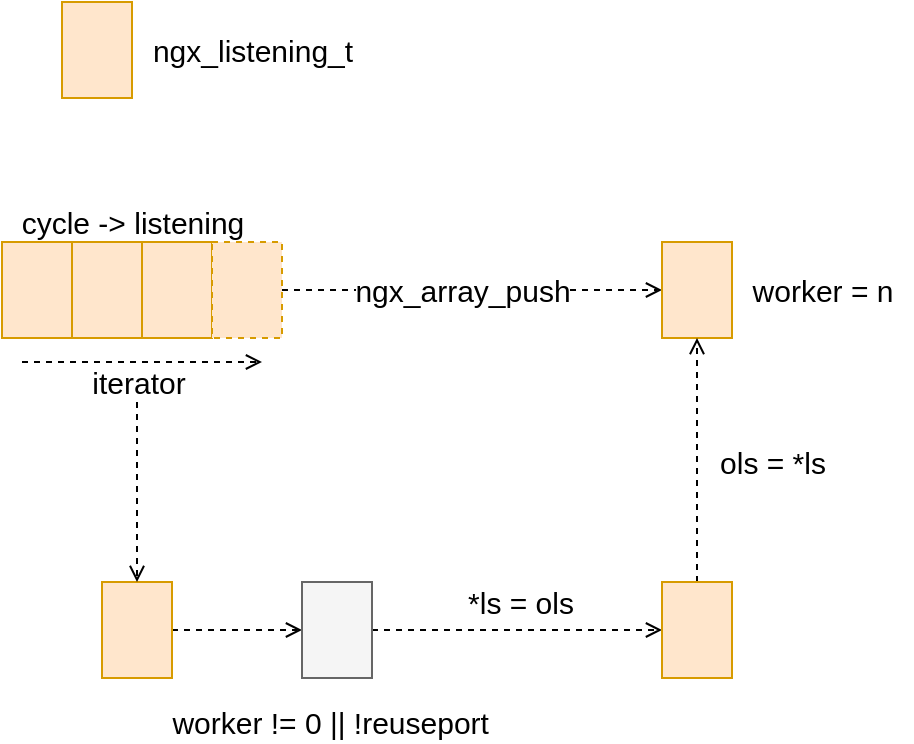 <mxfile version="15.4.0" type="device" pages="5"><diagram id="RP6AXjn5kCFu6r5rNNpu" name="ngx_clone_listening"><mxGraphModel dx="1086" dy="966" grid="1" gridSize="10" guides="1" tooltips="1" connect="1" arrows="1" fold="1" page="1" pageScale="1" pageWidth="827" pageHeight="1169" math="0" shadow="0"><root><mxCell id="0"/><mxCell id="1" parent="0"/><mxCell id="ft3XyC836TqQ1LGCPX-Y-1" value="" style="rounded=0;whiteSpace=wrap;html=1;strokeWidth=1;fontSize=16;fillColor=#ffe6cc;strokeColor=#d79b00;" parent="1" vertex="1"><mxGeometry x="190" y="250" width="35" height="48" as="geometry"/></mxCell><mxCell id="ft3XyC836TqQ1LGCPX-Y-2" value="" style="rounded=0;whiteSpace=wrap;html=1;strokeWidth=1;fontSize=16;fillColor=#ffe6cc;strokeColor=#d79b00;" parent="1" vertex="1"><mxGeometry x="225" y="250" width="35" height="48" as="geometry"/></mxCell><mxCell id="ft3XyC836TqQ1LGCPX-Y-3" value="" style="rounded=0;whiteSpace=wrap;html=1;strokeWidth=1;fontSize=16;fillColor=#ffe6cc;strokeColor=#d79b00;" parent="1" vertex="1"><mxGeometry x="260" y="250" width="35" height="48" as="geometry"/></mxCell><mxCell id="ft3XyC836TqQ1LGCPX-Y-13" value="ngx_array_push" style="edgeStyle=orthogonalEdgeStyle;rounded=0;orthogonalLoop=1;jettySize=auto;html=1;exitX=1;exitY=0.5;exitDx=0;exitDy=0;fontSize=15;endArrow=open;endFill=0;entryX=0;entryY=0.5;entryDx=0;entryDy=0;dashed=1;" parent="1" source="ft3XyC836TqQ1LGCPX-Y-4" target="ft3XyC836TqQ1LGCPX-Y-14" edge="1"><mxGeometry x="-0.053" relative="1" as="geometry"><mxPoint x="313" y="380" as="targetPoint"/><mxPoint as="offset"/></mxGeometry></mxCell><mxCell id="ft3XyC836TqQ1LGCPX-Y-4" value="" style="rounded=0;whiteSpace=wrap;html=1;strokeWidth=1;fontSize=16;fillColor=#ffe6cc;strokeColor=#d79b00;dashed=1;" parent="1" vertex="1"><mxGeometry x="295" y="250" width="35" height="48" as="geometry"/></mxCell><mxCell id="ft3XyC836TqQ1LGCPX-Y-9" value="" style="rounded=0;whiteSpace=wrap;html=1;strokeWidth=1;fontSize=16;fillColor=#ffe6cc;strokeColor=#d79b00;" parent="1" vertex="1"><mxGeometry x="220" y="130" width="35" height="48" as="geometry"/></mxCell><mxCell id="ft3XyC836TqQ1LGCPX-Y-10" value="ngx_listening_t" style="text;html=1;align=center;verticalAlign=middle;resizable=0;points=[];autosize=1;strokeColor=none;fillColor=none;fontSize=15;" parent="1" vertex="1"><mxGeometry x="255" y="144" width="120" height="20" as="geometry"/></mxCell><mxCell id="ft3XyC836TqQ1LGCPX-Y-11" value="cycle -&amp;gt; listening" style="text;html=1;align=center;verticalAlign=middle;resizable=0;points=[];autosize=1;strokeColor=none;fillColor=none;fontSize=15;" parent="1" vertex="1"><mxGeometry x="190" y="230" width="130" height="20" as="geometry"/></mxCell><mxCell id="ft3XyC836TqQ1LGCPX-Y-14" value="" style="rounded=0;whiteSpace=wrap;html=1;strokeWidth=1;fontSize=16;fillColor=#ffe6cc;strokeColor=#d79b00;" parent="1" vertex="1"><mxGeometry x="520" y="250" width="35" height="48" as="geometry"/></mxCell><mxCell id="ft3XyC836TqQ1LGCPX-Y-16" value="" style="edgeStyle=segmentEdgeStyle;endArrow=open;html=1;rounded=0;dashed=1;fontSize=15;endFill=0;" parent="1" edge="1"><mxGeometry width="50" height="50" relative="1" as="geometry"><mxPoint x="200" y="310" as="sourcePoint"/><mxPoint x="320" y="310" as="targetPoint"/></mxGeometry></mxCell><mxCell id="ft3XyC836TqQ1LGCPX-Y-26" style="edgeStyle=orthogonalEdgeStyle;rounded=0;orthogonalLoop=1;jettySize=auto;html=1;exitX=1;exitY=0.5;exitDx=0;exitDy=0;entryX=0;entryY=0.5;entryDx=0;entryDy=0;dashed=1;fontSize=15;endArrow=open;endFill=0;" parent="1" source="ft3XyC836TqQ1LGCPX-Y-17" target="ft3XyC836TqQ1LGCPX-Y-22" edge="1"><mxGeometry relative="1" as="geometry"/></mxCell><mxCell id="ft3XyC836TqQ1LGCPX-Y-28" style="edgeStyle=orthogonalEdgeStyle;rounded=0;orthogonalLoop=1;jettySize=auto;html=1;exitX=1;exitY=0.5;exitDx=0;exitDy=0;entryX=0;entryY=0.5;entryDx=0;entryDy=0;dashed=1;fontSize=15;endArrow=open;endFill=0;" parent="1" source="ft3XyC836TqQ1LGCPX-Y-22" target="ft3XyC836TqQ1LGCPX-Y-24" edge="1"><mxGeometry relative="1" as="geometry"/></mxCell><mxCell id="ft3XyC836TqQ1LGCPX-Y-17" value="" style="rounded=0;whiteSpace=wrap;html=1;strokeWidth=1;fontSize=16;strokeColor=#d79b00;fillColor=#ffe6cc;" parent="1" vertex="1"><mxGeometry x="240" y="420" width="35" height="48" as="geometry"/></mxCell><mxCell id="ft3XyC836TqQ1LGCPX-Y-20" value="" style="edgeStyle=orthogonalEdgeStyle;rounded=0;orthogonalLoop=1;jettySize=auto;html=1;dashed=1;fontSize=15;endArrow=open;endFill=0;" parent="1" source="ft3XyC836TqQ1LGCPX-Y-19" target="ft3XyC836TqQ1LGCPX-Y-17" edge="1"><mxGeometry relative="1" as="geometry"/></mxCell><mxCell id="ft3XyC836TqQ1LGCPX-Y-19" value="iterator" style="text;html=1;align=center;verticalAlign=middle;resizable=0;points=[];autosize=1;strokeColor=none;fillColor=none;fontSize=15;" parent="1" vertex="1"><mxGeometry x="227.5" y="310" width="60" height="20" as="geometry"/></mxCell><mxCell id="ft3XyC836TqQ1LGCPX-Y-22" value="" style="rounded=0;whiteSpace=wrap;html=1;strokeWidth=1;fontSize=16;fillColor=#f5f5f5;strokeColor=#666666;fontColor=#333333;" parent="1" vertex="1"><mxGeometry x="340" y="420" width="35" height="48" as="geometry"/></mxCell><mxCell id="ft3XyC836TqQ1LGCPX-Y-23" value="worker != 0 || !reuseport&amp;nbsp;&amp;nbsp;" style="text;html=1;align=center;verticalAlign=middle;resizable=0;points=[];autosize=1;strokeColor=none;fillColor=none;fontSize=15;" parent="1" vertex="1"><mxGeometry x="267.5" y="480" width="180" height="20" as="geometry"/></mxCell><mxCell id="ft3XyC836TqQ1LGCPX-Y-29" style="edgeStyle=orthogonalEdgeStyle;rounded=0;orthogonalLoop=1;jettySize=auto;html=1;exitX=0.5;exitY=0;exitDx=0;exitDy=0;entryX=0.5;entryY=1;entryDx=0;entryDy=0;dashed=1;fontSize=15;endArrow=open;endFill=0;" parent="1" source="ft3XyC836TqQ1LGCPX-Y-24" target="ft3XyC836TqQ1LGCPX-Y-14" edge="1"><mxGeometry relative="1" as="geometry"/></mxCell><mxCell id="ft3XyC836TqQ1LGCPX-Y-24" value="" style="rounded=0;whiteSpace=wrap;html=1;strokeWidth=1;fontSize=16;fillColor=#ffe6cc;strokeColor=#d79b00;" parent="1" vertex="1"><mxGeometry x="520" y="420" width="35" height="48" as="geometry"/></mxCell><mxCell id="ft3XyC836TqQ1LGCPX-Y-27" value="ols = *ls" style="text;html=1;align=center;verticalAlign=middle;resizable=0;points=[];autosize=1;strokeColor=none;fillColor=none;fontSize=15;" parent="1" vertex="1"><mxGeometry x="540" y="350" width="70" height="20" as="geometry"/></mxCell><mxCell id="ft3XyC836TqQ1LGCPX-Y-30" value="*ls = ols" style="text;html=1;align=center;verticalAlign=middle;resizable=0;points=[];autosize=1;strokeColor=none;fillColor=none;fontSize=15;" parent="1" vertex="1"><mxGeometry x="414" y="420" width="70" height="20" as="geometry"/></mxCell><mxCell id="ft3XyC836TqQ1LGCPX-Y-31" value="worker = n" style="text;html=1;align=center;verticalAlign=middle;resizable=0;points=[];autosize=1;strokeColor=none;fillColor=none;fontSize=15;" parent="1" vertex="1"><mxGeometry x="555" y="264" width="90" height="20" as="geometry"/></mxCell></root></mxGraphModel></diagram><diagram id="CJBNI7v28JTUQALEXA0d" name="listening event"><mxGraphModel dx="918" dy="1371" grid="1" gridSize="10" guides="1" tooltips="1" connect="1" arrows="1" fold="1" page="1" pageScale="1" pageWidth="827" pageHeight="1169" math="0" shadow="0"><root><mxCell id="OCT9azfK2u-7M8x8ZU2b-0"/><mxCell id="OCT9azfK2u-7M8x8ZU2b-1" parent="OCT9azfK2u-7M8x8ZU2b-0"/><mxCell id="Pzo1cD4lrV1Ysko5u4gh-21" value="" style="rounded=0;whiteSpace=wrap;html=1;strokeWidth=1;fontSize=16;dashed=1;fontFamily=Helvetica;fillColor=none;" vertex="1" parent="OCT9azfK2u-7M8x8ZU2b-1"><mxGeometry x="329" y="800" width="315" height="90" as="geometry"/></mxCell><mxCell id="Pzo1cD4lrV1Ysko5u4gh-18" value="" style="rounded=0;whiteSpace=wrap;html=1;fontFamily=Helvetica;fontSize=15;strokeWidth=1;fillColor=none;dashed=1;" vertex="1" parent="OCT9azfK2u-7M8x8ZU2b-1"><mxGeometry x="406.88" y="670" width="180" height="90" as="geometry"/></mxCell><mxCell id="OCT9azfK2u-7M8x8ZU2b-2" value="" style="rounded=0;whiteSpace=wrap;html=1;strokeWidth=1;fontSize=16;fillColor=#ffe6cc;strokeColor=#d79b00;" parent="OCT9azfK2u-7M8x8ZU2b-1" vertex="1"><mxGeometry x="365" y="430" width="35" height="48" as="geometry"/></mxCell><mxCell id="OCT9azfK2u-7M8x8ZU2b-3" value="" style="rounded=0;whiteSpace=wrap;html=1;strokeWidth=1;fontSize=16;fillColor=#ffe6cc;strokeColor=#d79b00;" parent="OCT9azfK2u-7M8x8ZU2b-1" vertex="1"><mxGeometry x="400" y="430" width="35" height="48" as="geometry"/></mxCell><mxCell id="OCT9azfK2u-7M8x8ZU2b-4" value="" style="rounded=0;whiteSpace=wrap;html=1;strokeWidth=1;fontSize=16;fillColor=#ffe6cc;strokeColor=#d79b00;" parent="OCT9azfK2u-7M8x8ZU2b-1" vertex="1"><mxGeometry x="435" y="430" width="35" height="48" as="geometry"/></mxCell><mxCell id="OCT9azfK2u-7M8x8ZU2b-5" value="" style="rounded=0;whiteSpace=wrap;html=1;strokeWidth=1;fontSize=16;fillColor=#ffe6cc;strokeColor=#d79b00;" parent="OCT9azfK2u-7M8x8ZU2b-1" vertex="1"><mxGeometry x="470" y="430" width="35" height="48" as="geometry"/></mxCell><mxCell id="OCT9azfK2u-7M8x8ZU2b-6" value="" style="rounded=0;whiteSpace=wrap;html=1;strokeWidth=1;fontSize=16;fillColor=#ffe6cc;strokeColor=#d79b00;" parent="OCT9azfK2u-7M8x8ZU2b-1" vertex="1"><mxGeometry x="98" y="290" width="35" height="48" as="geometry"/></mxCell><mxCell id="Pzo1cD4lrV1Ysko5u4gh-20" value="" style="edgeStyle=orthogonalEdgeStyle;rounded=0;orthogonalLoop=1;jettySize=auto;html=1;fontFamily=Helvetica;fontSize=15;startArrow=none;startFill=0;endArrow=open;endFill=0;strokeColor=#330033;" edge="1" parent="OCT9azfK2u-7M8x8ZU2b-1" source="OCT9azfK2u-7M8x8ZU2b-7" target="Pzo1cD4lrV1Ysko5u4gh-19"><mxGeometry relative="1" as="geometry"/></mxCell><mxCell id="OCT9azfK2u-7M8x8ZU2b-7" value="listening" style="text;html=1;align=center;verticalAlign=middle;resizable=0;points=[];autosize=1;strokeColor=none;fillColor=none;fontSize=15;fontStyle=1" parent="OCT9azfK2u-7M8x8ZU2b-1" vertex="1"><mxGeometry x="590" y="444" width="80" height="20" as="geometry"/></mxCell><mxCell id="OCT9azfK2u-7M8x8ZU2b-8" value="" style="edgeStyle=segmentEdgeStyle;endArrow=open;html=1;rounded=0;dashed=1;fontSize=15;endFill=0;" parent="OCT9azfK2u-7M8x8ZU2b-1" edge="1"><mxGeometry width="50" height="50" relative="1" as="geometry"><mxPoint x="375.38" y="498" as="sourcePoint"/><mxPoint x="495.38" y="498" as="targetPoint"/></mxGeometry></mxCell><mxCell id="OCT9azfK2u-7M8x8ZU2b-11" value="" style="edgeStyle=orthogonalEdgeStyle;rounded=0;orthogonalLoop=1;jettySize=auto;html=1;dashed=1;fontSize=15;endArrow=open;endFill=0;exitX=0.508;exitY=1;exitDx=0;exitDy=0;exitPerimeter=0;entryX=0.75;entryY=1;entryDx=0;entryDy=0;" parent="OCT9azfK2u-7M8x8ZU2b-1" source="OCT9azfK2u-7M8x8ZU2b-12" target="cj1gayaPGfTglGrCDa9k-0" edge="1"><mxGeometry relative="1" as="geometry"><mxPoint x="247.5" y="500" as="targetPoint"/></mxGeometry></mxCell><mxCell id="OCT9azfK2u-7M8x8ZU2b-12" value="iterator" style="text;html=1;align=center;verticalAlign=middle;resizable=0;points=[];autosize=1;strokeColor=none;fillColor=none;fontSize=15;" parent="OCT9azfK2u-7M8x8ZU2b-1" vertex="1"><mxGeometry x="402.88" y="498" width="60" height="20" as="geometry"/></mxCell><mxCell id="cj1gayaPGfTglGrCDa9k-2" style="edgeStyle=orthogonalEdgeStyle;rounded=0;orthogonalLoop=1;jettySize=auto;html=1;exitX=0.5;exitY=1;exitDx=0;exitDy=0;entryX=0.5;entryY=0;entryDx=0;entryDy=0;endArrow=open;endFill=0;dashed=1;" parent="OCT9azfK2u-7M8x8ZU2b-1" source="cj1gayaPGfTglGrCDa9k-0" target="cj1gayaPGfTglGrCDa9k-1" edge="1"><mxGeometry relative="1" as="geometry"/></mxCell><mxCell id="cj1gayaPGfTglGrCDa9k-0" value="" style="rounded=0;whiteSpace=wrap;html=1;strokeWidth=1;fontSize=16;fillColor=#f5f5f5;strokeColor=#666666;fontColor=#333333;" parent="OCT9azfK2u-7M8x8ZU2b-1" vertex="1"><mxGeometry x="230" y="450" width="35" height="48" as="geometry"/></mxCell><mxCell id="qV2yTComl6iYr115CCXN-10" value="fd" style="edgeStyle=orthogonalEdgeStyle;rounded=0;orthogonalLoop=1;jettySize=auto;html=1;exitX=1;exitY=0.5;exitDx=0;exitDy=0;entryX=0;entryY=0.5;entryDx=0;entryDy=0;fontSize=15;endArrow=open;endFill=0;" parent="OCT9azfK2u-7M8x8ZU2b-1" source="cj1gayaPGfTglGrCDa9k-1" target="cj1gayaPGfTglGrCDa9k-5" edge="1"><mxGeometry relative="1" as="geometry"/></mxCell><mxCell id="cj1gayaPGfTglGrCDa9k-1" value="" style="rounded=0;whiteSpace=wrap;html=1;strokeWidth=1;fontSize=16;fillColor=#ffe6cc;strokeColor=#d79b00;" parent="OCT9azfK2u-7M8x8ZU2b-1" vertex="1"><mxGeometry x="230" y="561" width="35" height="48" as="geometry"/></mxCell><mxCell id="cj1gayaPGfTglGrCDa9k-3" value="worker == ngx_worker" style="text;html=1;align=center;verticalAlign=middle;resizable=0;points=[];autosize=1;strokeColor=none;fillColor=none;fontSize=15;" parent="OCT9azfK2u-7M8x8ZU2b-1" vertex="1"><mxGeometry x="175" y="430" width="160" height="20" as="geometry"/></mxCell><mxCell id="Pzo1cD4lrV1Ysko5u4gh-22" value="index" style="edgeStyle=orthogonalEdgeStyle;rounded=0;orthogonalLoop=1;jettySize=auto;html=1;exitX=1;exitY=0.5;exitDx=0;exitDy=0;fontFamily=Helvetica;fontSize=15;startArrow=none;startFill=0;endArrow=open;endFill=0;strokeColor=#330033;dashed=1;entryX=0.5;entryY=0;entryDx=0;entryDy=0;" edge="1" parent="OCT9azfK2u-7M8x8ZU2b-1" source="cj1gayaPGfTglGrCDa9k-5" target="Pzo1cD4lrV1Ysko5u4gh-11"><mxGeometry x="0.453" relative="1" as="geometry"><mxPoint as="offset"/></mxGeometry></mxCell><mxCell id="cj1gayaPGfTglGrCDa9k-5" value="" style="rounded=0;whiteSpace=wrap;html=1;strokeWidth=1;fontSize=16;fillColor=#f8cecc;strokeColor=#b85450;" parent="OCT9azfK2u-7M8x8ZU2b-1" vertex="1"><mxGeometry x="330" y="561" width="35" height="48" as="geometry"/></mxCell><mxCell id="qV2yTComl6iYr115CCXN-6" value="rev" style="edgeStyle=orthogonalEdgeStyle;rounded=0;orthogonalLoop=1;jettySize=auto;html=1;exitX=0;exitY=0.5;exitDx=0;exitDy=0;entryX=1;entryY=0.5;entryDx=0;entryDy=0;fontSize=15;endArrow=open;endFill=0;" parent="OCT9azfK2u-7M8x8ZU2b-1" source="Pzo1cD4lrV1Ysko5u4gh-5" target="qV2yTComl6iYr115CCXN-5" edge="1"><mxGeometry relative="1" as="geometry"><mxPoint x="-10" y="803" as="sourcePoint"/></mxGeometry></mxCell><mxCell id="cj1gayaPGfTglGrCDa9k-8" value="" style="rounded=0;whiteSpace=wrap;html=1;strokeWidth=1;fontSize=16;fillColor=#fff2cc;strokeColor=#d6b656;" parent="OCT9azfK2u-7M8x8ZU2b-1" vertex="1"><mxGeometry x="268" y="290" width="35" height="48" as="geometry"/></mxCell><mxCell id="qV2yTComl6iYr115CCXN-0" value="ngx_listening_t" style="text;html=1;align=center;verticalAlign=middle;resizable=0;points=[];autosize=1;strokeColor=none;fillColor=none;fontSize=15;" parent="OCT9azfK2u-7M8x8ZU2b-1" vertex="1"><mxGeometry x="133" y="304" width="120" height="20" as="geometry"/></mxCell><mxCell id="qV2yTComl6iYr115CCXN-1" value="ngx_connection_t" style="text;html=1;align=center;verticalAlign=middle;resizable=0;points=[];autosize=1;strokeColor=none;fillColor=none;fontSize=15;" parent="OCT9azfK2u-7M8x8ZU2b-1" vertex="1"><mxGeometry x="302" y="304" width="130" height="20" as="geometry"/></mxCell><mxCell id="qV2yTComl6iYr115CCXN-8" value="handler" style="edgeStyle=orthogonalEdgeStyle;rounded=0;orthogonalLoop=1;jettySize=auto;html=1;exitX=0.5;exitY=0;exitDx=0;exitDy=0;entryX=0.5;entryY=1;entryDx=0;entryDy=0;fontSize=15;endArrow=open;endFill=0;" parent="OCT9azfK2u-7M8x8ZU2b-1" source="qV2yTComl6iYr115CCXN-5" target="qV2yTComl6iYr115CCXN-7" edge="1"><mxGeometry relative="1" as="geometry"/></mxCell><mxCell id="qV2yTComl6iYr115CCXN-5" value="ngx_event_t" style="rounded=0;whiteSpace=wrap;html=1;strokeWidth=1;fontSize=16;" parent="OCT9azfK2u-7M8x8ZU2b-1" vertex="1"><mxGeometry x="85" y="820" width="120" height="48" as="geometry"/></mxCell><mxCell id="qV2yTComl6iYr115CCXN-7" value="ngx_event_accept" style="rounded=0;whiteSpace=wrap;html=1;strokeWidth=1;fontSize=16;" parent="OCT9azfK2u-7M8x8ZU2b-1" vertex="1"><mxGeometry x="60" y="701" width="170" height="48" as="geometry"/></mxCell><mxCell id="qV2yTComl6iYr115CCXN-9" value="ngx_event_handler_pt" style="text;html=1;align=center;verticalAlign=middle;resizable=0;points=[];autosize=1;strokeColor=none;fillColor=none;fontSize=15;" parent="OCT9azfK2u-7M8x8ZU2b-1" vertex="1"><mxGeometry x="65" y="681" width="160" height="20" as="geometry"/></mxCell><mxCell id="qV2yTComl6iYr115CCXN-12" value="" style="edgeStyle=orthogonalEdgeStyle;rounded=0;orthogonalLoop=1;jettySize=auto;html=1;dashed=1;fontSize=15;endArrow=open;endFill=0;entryX=0.5;entryY=1;entryDx=0;entryDy=0;" parent="OCT9azfK2u-7M8x8ZU2b-1" source="qV2yTComl6iYr115CCXN-11" target="qV2yTComl6iYr115CCXN-5" edge="1"><mxGeometry relative="1" as="geometry"/></mxCell><mxCell id="qV2yTComl6iYr115CCXN-11" value="ngx_add_event" style="text;html=1;align=center;verticalAlign=middle;resizable=0;points=[];autosize=1;strokeColor=none;fillColor=none;fontSize=15;fontStyle=3" parent="OCT9azfK2u-7M8x8ZU2b-1" vertex="1"><mxGeometry x="85" y="940" width="120" height="20" as="geometry"/></mxCell><mxCell id="6i10gqRFGHdUii7AR9JS-0" value="" style="rounded=0;whiteSpace=wrap;html=1;strokeWidth=1;fontSize=16;fontFamily=Helvetica;fillColor=#f8cecc;strokeColor=#b85450;" vertex="1" parent="OCT9azfK2u-7M8x8ZU2b-1"><mxGeometry x="462" y="290" width="35" height="48" as="geometry"/></mxCell><mxCell id="6i10gqRFGHdUii7AR9JS-1" value="ngx_socket_t" style="text;html=1;align=center;verticalAlign=middle;resizable=0;points=[];autosize=1;strokeColor=none;fillColor=none;fontSize=15;fontFamily=Helvetica;" vertex="1" parent="OCT9azfK2u-7M8x8ZU2b-1"><mxGeometry x="497" y="304" width="100" height="20" as="geometry"/></mxCell><mxCell id="Pzo1cD4lrV1Ysko5u4gh-0" value="" style="edgeStyle=orthogonalEdgeStyle;rounded=0;orthogonalLoop=1;jettySize=auto;html=1;dashed=1;fontFamily=Helvetica;fontSize=15;startArrow=none;startFill=0;endArrow=open;endFill=0;strokeColor=#330033;" edge="1" parent="OCT9azfK2u-7M8x8ZU2b-1" source="Pzo1cD4lrV1Ysko5u4gh-2" target="Pzo1cD4lrV1Ysko5u4gh-5"><mxGeometry relative="1" as="geometry"/></mxCell><mxCell id="Pzo1cD4lrV1Ysko5u4gh-1" value="" style="edgeStyle=orthogonalEdgeStyle;rounded=0;orthogonalLoop=1;jettySize=auto;html=1;fontFamily=Helvetica;fontSize=15;startArrow=none;startFill=0;endArrow=open;endFill=0;strokeColor=#330033;entryX=0.5;entryY=1;entryDx=0;entryDy=0;" edge="1" parent="OCT9azfK2u-7M8x8ZU2b-1" source="Pzo1cD4lrV1Ysko5u4gh-2" target="Pzo1cD4lrV1Ysko5u4gh-7"><mxGeometry relative="1" as="geometry"><mxPoint x="519.38" y="750" as="targetPoint"/></mxGeometry></mxCell><mxCell id="Pzo1cD4lrV1Ysko5u4gh-2" value="free_connections" style="text;html=1;align=center;verticalAlign=middle;resizable=0;points=[];autosize=1;strokeColor=none;fillColor=none;fontSize=15;fontFamily=Helvetica;fontStyle=1" vertex="1" parent="OCT9azfK2u-7M8x8ZU2b-1"><mxGeometry x="300" y="940" width="140" height="20" as="geometry"/></mxCell><mxCell id="Pzo1cD4lrV1Ysko5u4gh-3" value="data" style="edgeStyle=orthogonalEdgeStyle;rounded=0;orthogonalLoop=1;jettySize=auto;html=1;exitX=1;exitY=0.5;exitDx=0;exitDy=0;entryX=0;entryY=0.5;entryDx=0;entryDy=0;fontFamily=Helvetica;fontSize=15;startArrow=none;startFill=0;endArrow=open;endFill=0;strokeColor=#330033;" edge="1" parent="OCT9azfK2u-7M8x8ZU2b-1" source="Pzo1cD4lrV1Ysko5u4gh-5" target="Pzo1cD4lrV1Ysko5u4gh-7"><mxGeometry relative="1" as="geometry"/></mxCell><mxCell id="Pzo1cD4lrV1Ysko5u4gh-5" value="" style="rounded=0;whiteSpace=wrap;html=1;strokeWidth=1;fontSize=16;fillColor=#fff2cc;strokeColor=#d6b656;" vertex="1" parent="OCT9azfK2u-7M8x8ZU2b-1"><mxGeometry x="351.88" y="820" width="35" height="48" as="geometry"/></mxCell><mxCell id="Pzo1cD4lrV1Ysko5u4gh-6" value="data" style="edgeStyle=orthogonalEdgeStyle;rounded=0;orthogonalLoop=1;jettySize=auto;html=1;exitX=1;exitY=0.5;exitDx=0;exitDy=0;entryX=0;entryY=0.5;entryDx=0;entryDy=0;fontFamily=Helvetica;fontSize=15;startArrow=none;startFill=0;endArrow=open;endFill=0;strokeColor=#330033;" edge="1" parent="OCT9azfK2u-7M8x8ZU2b-1" source="Pzo1cD4lrV1Ysko5u4gh-7" target="Pzo1cD4lrV1Ysko5u4gh-8"><mxGeometry relative="1" as="geometry"/></mxCell><mxCell id="Pzo1cD4lrV1Ysko5u4gh-7" value="" style="rounded=0;whiteSpace=wrap;html=1;strokeWidth=1;fontSize=16;fillColor=#fff2cc;strokeColor=#d6b656;" vertex="1" parent="OCT9azfK2u-7M8x8ZU2b-1"><mxGeometry x="466.88" y="820" width="35" height="48" as="geometry"/></mxCell><mxCell id="Pzo1cD4lrV1Ysko5u4gh-8" value="" style="rounded=0;whiteSpace=wrap;html=1;strokeWidth=1;fontSize=16;fillColor=#fff2cc;strokeColor=#d6b656;" vertex="1" parent="OCT9azfK2u-7M8x8ZU2b-1"><mxGeometry x="580.63" y="820" width="35" height="48" as="geometry"/></mxCell><mxCell id="Pzo1cD4lrV1Ysko5u4gh-10" value="" style="rounded=0;whiteSpace=wrap;html=1;strokeWidth=1;fontSize=16;fillColor=#fff2cc;strokeColor=#d6b656;dashed=1;" vertex="1" parent="OCT9azfK2u-7M8x8ZU2b-1"><mxGeometry x="426.88" y="690" width="35" height="48" as="geometry"/></mxCell><mxCell id="Pzo1cD4lrV1Ysko5u4gh-42" style="edgeStyle=orthogonalEdgeStyle;rounded=0;orthogonalLoop=1;jettySize=auto;html=1;exitX=0.5;exitY=1;exitDx=0;exitDy=0;dashed=1;fontFamily=Helvetica;fontSize=15;startArrow=none;startFill=0;endArrow=open;endFill=0;strokeColor=#330033;" edge="1" parent="OCT9azfK2u-7M8x8ZU2b-1" source="Pzo1cD4lrV1Ysko5u4gh-11" target="Pzo1cD4lrV1Ysko5u4gh-5"><mxGeometry relative="1" as="geometry"/></mxCell><mxCell id="Pzo1cD4lrV1Ysko5u4gh-11" value="" style="rounded=0;whiteSpace=wrap;html=1;strokeWidth=1;fontSize=16;fillColor=#fff2cc;strokeColor=#d6b656;dashed=1;" vertex="1" parent="OCT9azfK2u-7M8x8ZU2b-1"><mxGeometry x="461.88" y="690" width="35" height="48" as="geometry"/></mxCell><mxCell id="Pzo1cD4lrV1Ysko5u4gh-12" value="" style="rounded=0;whiteSpace=wrap;html=1;strokeWidth=1;fontSize=16;fillColor=#fff2cc;strokeColor=#d6b656;dashed=1;" vertex="1" parent="OCT9azfK2u-7M8x8ZU2b-1"><mxGeometry x="496.88" y="690" width="35" height="48" as="geometry"/></mxCell><mxCell id="Pzo1cD4lrV1Ysko5u4gh-13" value="" style="rounded=0;whiteSpace=wrap;html=1;strokeWidth=1;fontSize=16;fillColor=#fff2cc;strokeColor=#d6b656;dashed=1;" vertex="1" parent="OCT9azfK2u-7M8x8ZU2b-1"><mxGeometry x="531.88" y="690" width="35" height="48" as="geometry"/></mxCell><mxCell id="Pzo1cD4lrV1Ysko5u4gh-14" value="" style="edgeStyle=orthogonalEdgeStyle;rounded=0;orthogonalLoop=1;jettySize=auto;html=1;dashed=1;fontFamily=Helvetica;fontSize=15;startArrow=none;startFill=0;endArrow=open;endFill=0;strokeColor=#330033;entryX=1;entryY=0.5;entryDx=0;entryDy=0;" edge="1" parent="OCT9azfK2u-7M8x8ZU2b-1" source="Pzo1cD4lrV1Ysko5u4gh-15" target="Pzo1cD4lrV1Ysko5u4gh-18"><mxGeometry relative="1" as="geometry"><mxPoint x="616.88" y="714" as="targetPoint"/></mxGeometry></mxCell><mxCell id="Pzo1cD4lrV1Ysko5u4gh-15" value="files" style="text;html=1;align=center;verticalAlign=middle;resizable=0;points=[];autosize=1;strokeColor=none;fillColor=none;fontSize=15;fontFamily=Helvetica;fontStyle=1" vertex="1" parent="OCT9azfK2u-7M8x8ZU2b-1"><mxGeometry x="636.88" y="705" width="50" height="20" as="geometry"/></mxCell><mxCell id="Pzo1cD4lrV1Ysko5u4gh-19" value="" style="rounded=0;whiteSpace=wrap;html=1;strokeWidth=1;fontSize=16;dashed=1;fontFamily=Helvetica;fillColor=none;" vertex="1" parent="OCT9azfK2u-7M8x8ZU2b-1"><mxGeometry x="354.73" y="417" width="161.3" height="74" as="geometry"/></mxCell></root></mxGraphModel></diagram><diagram id="WuYGKMACTY2V5KEeNL3T" name="reuseport"><mxGraphModel dx="780" dy="1165" grid="1" gridSize="10" guides="1" tooltips="1" connect="1" arrows="1" fold="1" page="1" pageScale="1" pageWidth="827" pageHeight="1169" math="0" shadow="0"><root><mxCell id="mF_Le9v_har1AxmRYFu9-0"/><mxCell id="mF_Le9v_har1AxmRYFu9-1" parent="mF_Le9v_har1AxmRYFu9-0"/><mxCell id="39XDyRBBAhykc542nqaB-51" value="accept" style="edgeStyle=none;rounded=0;orthogonalLoop=1;jettySize=auto;html=1;dashed=1;fontSize=15;startArrow=none;startFill=0;endArrow=open;endFill=0;" edge="1" parent="mF_Le9v_har1AxmRYFu9-1" source="pTdk9s24bFAysxgh-Zwh-0" target="39XDyRBBAhykc542nqaB-0"><mxGeometry relative="1" as="geometry"/></mxCell><mxCell id="pTdk9s24bFAysxgh-Zwh-0" value="" style="rounded=0;whiteSpace=wrap;html=1;strokeWidth=1;fontSize=16;fillColor=#f8cecc;strokeColor=#b85450;" vertex="1" parent="mF_Le9v_har1AxmRYFu9-1"><mxGeometry x="332.5" y="870" width="35" height="48" as="geometry"/></mxCell><mxCell id="39XDyRBBAhykc542nqaB-52" value="accept" style="edgeStyle=none;rounded=0;orthogonalLoop=1;jettySize=auto;html=1;dashed=1;fontSize=15;startArrow=none;startFill=0;endArrow=open;endFill=0;" edge="1" parent="mF_Le9v_har1AxmRYFu9-1" source="pTdk9s24bFAysxgh-Zwh-1" target="39XDyRBBAhykc542nqaB-1"><mxGeometry relative="1" as="geometry"/></mxCell><mxCell id="pTdk9s24bFAysxgh-Zwh-1" value="" style="rounded=0;whiteSpace=wrap;html=1;strokeWidth=1;fontSize=16;fillColor=#f8cecc;strokeColor=#b85450;" vertex="1" parent="mF_Le9v_har1AxmRYFu9-1"><mxGeometry x="432.5" y="870" width="35" height="48" as="geometry"/></mxCell><mxCell id="39XDyRBBAhykc542nqaB-53" value="accept" style="edgeStyle=none;rounded=0;orthogonalLoop=1;jettySize=auto;html=1;dashed=1;fontSize=15;startArrow=none;startFill=0;endArrow=open;endFill=0;" edge="1" parent="mF_Le9v_har1AxmRYFu9-1" source="pTdk9s24bFAysxgh-Zwh-2" target="39XDyRBBAhykc542nqaB-2"><mxGeometry relative="1" as="geometry"/></mxCell><mxCell id="pTdk9s24bFAysxgh-Zwh-2" value="" style="rounded=0;whiteSpace=wrap;html=1;strokeWidth=1;fontSize=16;fillColor=#f8cecc;strokeColor=#b85450;" vertex="1" parent="mF_Le9v_har1AxmRYFu9-1"><mxGeometry x="532.5" y="870" width="35" height="48" as="geometry"/></mxCell><mxCell id="39XDyRBBAhykc542nqaB-54" value="accept" style="edgeStyle=none;rounded=0;orthogonalLoop=1;jettySize=auto;html=1;dashed=1;fontSize=15;startArrow=none;startFill=0;endArrow=open;endFill=0;" edge="1" parent="mF_Le9v_har1AxmRYFu9-1" source="pTdk9s24bFAysxgh-Zwh-3" target="39XDyRBBAhykc542nqaB-3"><mxGeometry relative="1" as="geometry"/></mxCell><mxCell id="pTdk9s24bFAysxgh-Zwh-3" value="" style="rounded=0;whiteSpace=wrap;html=1;strokeWidth=1;fontSize=16;fillColor=#f8cecc;strokeColor=#b85450;" vertex="1" parent="mF_Le9v_har1AxmRYFu9-1"><mxGeometry x="632.5" y="870" width="35" height="48" as="geometry"/></mxCell><mxCell id="pTdk9s24bFAysxgh-Zwh-4" value="" style="rounded=0;whiteSpace=wrap;html=1;strokeWidth=1;fontSize=16;fillColor=#f8cecc;strokeColor=#b85450;" vertex="1" parent="mF_Le9v_har1AxmRYFu9-1"><mxGeometry x="280" y="230" width="35" height="48" as="geometry"/></mxCell><mxCell id="nyRh3LR-eEIxb2EAp0Ma-0" value="socket" style="text;html=1;align=center;verticalAlign=middle;resizable=0;points=[];autosize=1;strokeColor=none;fillColor=none;fontSize=15;" vertex="1" parent="mF_Le9v_har1AxmRYFu9-1"><mxGeometry x="315" y="244" width="60" height="20" as="geometry"/></mxCell><mxCell id="nyRh3LR-eEIxb2EAp0Ma-3" value="kernel" style="text;html=1;align=center;verticalAlign=middle;resizable=0;points=[];autosize=1;strokeColor=none;fillColor=none;fontSize=15;" vertex="1" parent="mF_Le9v_har1AxmRYFu9-1"><mxGeometry x="250" y="860" width="60" height="20" as="geometry"/></mxCell><mxCell id="nyRh3LR-eEIxb2EAp0Ma-4" value="" style="rounded=0;whiteSpace=wrap;html=1;strokeWidth=1;fontSize=16;fillColor=#dae8fc;strokeColor=#6c8ebf;" vertex="1" parent="mF_Le9v_har1AxmRYFu9-1"><mxGeometry x="414" y="230" width="35" height="48" as="geometry"/></mxCell><mxCell id="nyRh3LR-eEIxb2EAp0Ma-5" value="worker" style="text;html=1;align=center;verticalAlign=middle;resizable=0;points=[];autosize=1;strokeColor=none;fillColor=none;fontSize=15;" vertex="1" parent="mF_Le9v_har1AxmRYFu9-1"><mxGeometry x="449" y="244" width="60" height="20" as="geometry"/></mxCell><mxCell id="39XDyRBBAhykc542nqaB-0" value="" style="rounded=0;whiteSpace=wrap;html=1;strokeWidth=1;fontSize=16;fillColor=#dae8fc;strokeColor=#6c8ebf;" vertex="1" parent="mF_Le9v_har1AxmRYFu9-1"><mxGeometry x="332.5" y="730" width="35" height="48" as="geometry"/></mxCell><mxCell id="39XDyRBBAhykc542nqaB-1" value="" style="rounded=0;whiteSpace=wrap;html=1;strokeWidth=1;fontSize=16;fillColor=#dae8fc;strokeColor=#6c8ebf;" vertex="1" parent="mF_Le9v_har1AxmRYFu9-1"><mxGeometry x="432.5" y="730" width="35" height="48" as="geometry"/></mxCell><mxCell id="39XDyRBBAhykc542nqaB-2" value="" style="rounded=0;whiteSpace=wrap;html=1;strokeWidth=1;fontSize=16;fillColor=#dae8fc;strokeColor=#6c8ebf;" vertex="1" parent="mF_Le9v_har1AxmRYFu9-1"><mxGeometry x="532.5" y="730" width="35" height="48" as="geometry"/></mxCell><mxCell id="39XDyRBBAhykc542nqaB-3" value="" style="rounded=0;whiteSpace=wrap;html=1;strokeWidth=1;fontSize=16;fillColor=#dae8fc;strokeColor=#6c8ebf;" vertex="1" parent="mF_Le9v_har1AxmRYFu9-1"><mxGeometry x="632.5" y="730" width="35" height="48" as="geometry"/></mxCell><mxCell id="39XDyRBBAhykc542nqaB-10" value="" style="rounded=0;orthogonalLoop=1;jettySize=auto;html=1;dashed=1;fontSize=15;endArrow=open;endFill=0;entryX=0.5;entryY=1;entryDx=0;entryDy=0;" edge="1" parent="mF_Le9v_har1AxmRYFu9-1" source="39XDyRBBAhykc542nqaB-8" target="pTdk9s24bFAysxgh-Zwh-0"><mxGeometry relative="1" as="geometry"><mxPoint x="382.5" y="950" as="targetPoint"/></mxGeometry></mxCell><mxCell id="39XDyRBBAhykc542nqaB-11" value="" style="edgeStyle=none;rounded=0;orthogonalLoop=1;jettySize=auto;html=1;dashed=1;fontSize=15;endArrow=open;endFill=0;entryX=0.5;entryY=1;entryDx=0;entryDy=0;" edge="1" parent="mF_Le9v_har1AxmRYFu9-1" source="39XDyRBBAhykc542nqaB-8" target="pTdk9s24bFAysxgh-Zwh-1"><mxGeometry relative="1" as="geometry"/></mxCell><mxCell id="39XDyRBBAhykc542nqaB-12" value="" style="edgeStyle=none;rounded=0;orthogonalLoop=1;jettySize=auto;html=1;dashed=1;fontSize=15;endArrow=open;endFill=0;entryX=0.5;entryY=1;entryDx=0;entryDy=0;" edge="1" parent="mF_Le9v_har1AxmRYFu9-1" source="39XDyRBBAhykc542nqaB-8" target="pTdk9s24bFAysxgh-Zwh-2"><mxGeometry relative="1" as="geometry"/></mxCell><mxCell id="39XDyRBBAhykc542nqaB-13" value="" style="edgeStyle=none;rounded=0;orthogonalLoop=1;jettySize=auto;html=1;dashed=1;fontSize=15;endArrow=open;endFill=0;entryX=0.5;entryY=1;entryDx=0;entryDy=0;" edge="1" parent="mF_Le9v_har1AxmRYFu9-1" source="39XDyRBBAhykc542nqaB-8" target="pTdk9s24bFAysxgh-Zwh-3"><mxGeometry relative="1" as="geometry"/></mxCell><mxCell id="39XDyRBBAhykc542nqaB-8" value="request" style="text;html=1;align=center;verticalAlign=middle;resizable=0;points=[];autosize=1;strokeColor=none;fillColor=none;fontSize=15;fontStyle=1" vertex="1" parent="mF_Le9v_har1AxmRYFu9-1"><mxGeometry x="467.5" y="995" width="70" height="20" as="geometry"/></mxCell><mxCell id="39XDyRBBAhykc542nqaB-15" value="reuseport" style="text;html=1;align=center;verticalAlign=middle;resizable=0;points=[];autosize=1;strokeColor=none;fillColor=none;fontSize=15;fontStyle=1" vertex="1" parent="mF_Le9v_har1AxmRYFu9-1"><mxGeometry x="110" y="884" width="80" height="20" as="geometry"/></mxCell><mxCell id="39XDyRBBAhykc542nqaB-16" value="normal" style="text;html=1;align=center;verticalAlign=middle;resizable=0;points=[];autosize=1;strokeColor=none;fillColor=none;fontSize=15;fontStyle=1" vertex="1" parent="mF_Le9v_har1AxmRYFu9-1"><mxGeometry x="100" y="410" width="70" height="20" as="geometry"/></mxCell><mxCell id="39XDyRBBAhykc542nqaB-21" value="" style="rounded=0;whiteSpace=wrap;html=1;strokeWidth=1;fontSize=16;fillColor=#f8cecc;strokeColor=#b85450;" vertex="1" parent="mF_Le9v_har1AxmRYFu9-1"><mxGeometry x="470" y="570" width="35" height="48" as="geometry"/></mxCell><mxCell id="39XDyRBBAhykc542nqaB-24" value="" style="rounded=0;whiteSpace=wrap;html=1;strokeWidth=1;fontSize=16;fillColor=#dae8fc;strokeColor=#6c8ebf;" vertex="1" parent="mF_Le9v_har1AxmRYFu9-1"><mxGeometry x="317.5" y="320" width="35" height="48" as="geometry"/></mxCell><mxCell id="39XDyRBBAhykc542nqaB-26" value="" style="rounded=0;whiteSpace=wrap;html=1;strokeWidth=1;fontSize=16;fillColor=#dae8fc;strokeColor=#6c8ebf;" vertex="1" parent="mF_Le9v_har1AxmRYFu9-1"><mxGeometry x="417.5" y="320" width="35" height="48" as="geometry"/></mxCell><mxCell id="39XDyRBBAhykc542nqaB-28" value="" style="rounded=0;whiteSpace=wrap;html=1;strokeWidth=1;fontSize=16;fillColor=#dae8fc;strokeColor=#6c8ebf;" vertex="1" parent="mF_Le9v_har1AxmRYFu9-1"><mxGeometry x="517.5" y="320" width="35" height="48" as="geometry"/></mxCell><mxCell id="39XDyRBBAhykc542nqaB-30" value="" style="rounded=0;whiteSpace=wrap;html=1;strokeWidth=1;fontSize=16;fillColor=#dae8fc;strokeColor=#6c8ebf;" vertex="1" parent="mF_Le9v_har1AxmRYFu9-1"><mxGeometry x="617.5" y="320" width="35" height="48" as="geometry"/></mxCell><mxCell id="39XDyRBBAhykc542nqaB-39" value="" style="edgeStyle=none;rounded=0;orthogonalLoop=1;jettySize=auto;html=1;dashed=1;fontSize=15;endArrow=open;endFill=0;entryX=0.5;entryY=1;entryDx=0;entryDy=0;" edge="1" parent="mF_Le9v_har1AxmRYFu9-1" source="39XDyRBBAhykc542nqaB-35" target="39XDyRBBAhykc542nqaB-21"><mxGeometry relative="1" as="geometry"><mxPoint x="481.25" y="646.5" as="targetPoint"/></mxGeometry></mxCell><mxCell id="39XDyRBBAhykc542nqaB-35" value="request" style="text;html=1;align=center;verticalAlign=middle;resizable=0;points=[];autosize=1;strokeColor=none;fillColor=none;fontSize=15;fontStyle=1" vertex="1" parent="mF_Le9v_har1AxmRYFu9-1"><mxGeometry x="452.5" y="676.5" width="70" height="20" as="geometry"/></mxCell><mxCell id="39XDyRBBAhykc542nqaB-38" value="" style="endArrow=none;html=1;rounded=0;dashed=1;fontSize=15;" edge="1" parent="mF_Le9v_har1AxmRYFu9-1"><mxGeometry width="50" height="50" relative="1" as="geometry"><mxPoint x="230" y="844" as="sourcePoint"/><mxPoint x="790" y="844" as="targetPoint"/></mxGeometry></mxCell><mxCell id="39XDyRBBAhykc542nqaB-40" value="kernel" style="text;html=1;align=center;verticalAlign=middle;resizable=0;points=[];autosize=1;strokeColor=none;fillColor=none;fontSize=15;" vertex="1" parent="mF_Le9v_har1AxmRYFu9-1"><mxGeometry x="215" y="530" width="60" height="20" as="geometry"/></mxCell><mxCell id="39XDyRBBAhykc542nqaB-41" value="" style="endArrow=none;html=1;rounded=0;dashed=1;fontSize=15;" edge="1" parent="mF_Le9v_har1AxmRYFu9-1"><mxGeometry width="50" height="50" relative="1" as="geometry"><mxPoint x="205" y="530" as="sourcePoint"/><mxPoint x="765" y="530" as="targetPoint"/></mxGeometry></mxCell><mxCell id="39XDyRBBAhykc542nqaB-46" value="lock" style="edgeStyle=none;rounded=0;orthogonalLoop=1;jettySize=auto;html=1;dashed=1;fontSize=15;endArrow=none;endFill=0;entryX=0.5;entryY=1;entryDx=0;entryDy=0;startArrow=open;startFill=0;" edge="1" parent="mF_Le9v_har1AxmRYFu9-1" source="39XDyRBBAhykc542nqaB-43" target="39XDyRBBAhykc542nqaB-24"><mxGeometry relative="1" as="geometry"/></mxCell><mxCell id="39XDyRBBAhykc542nqaB-47" value="lock" style="edgeStyle=none;rounded=0;orthogonalLoop=1;jettySize=auto;html=1;dashed=1;fontSize=15;endArrow=none;endFill=0;entryX=0.5;entryY=1;entryDx=0;entryDy=0;startArrow=open;startFill=0;" edge="1" parent="mF_Le9v_har1AxmRYFu9-1" source="39XDyRBBAhykc542nqaB-43" target="39XDyRBBAhykc542nqaB-26"><mxGeometry relative="1" as="geometry"/></mxCell><mxCell id="39XDyRBBAhykc542nqaB-48" value="lock" style="edgeStyle=none;rounded=0;orthogonalLoop=1;jettySize=auto;html=1;dashed=1;fontSize=15;endArrow=none;endFill=0;entryX=0.5;entryY=1;entryDx=0;entryDy=0;startArrow=open;startFill=0;" edge="1" parent="mF_Le9v_har1AxmRYFu9-1" source="39XDyRBBAhykc542nqaB-43" target="39XDyRBBAhykc542nqaB-30"><mxGeometry relative="1" as="geometry"/></mxCell><mxCell id="39XDyRBBAhykc542nqaB-49" value="lock" style="edgeStyle=none;rounded=0;orthogonalLoop=1;jettySize=auto;html=1;dashed=1;fontSize=15;endArrow=none;endFill=0;entryX=0.5;entryY=1;entryDx=0;entryDy=0;startArrow=open;startFill=0;" edge="1" parent="mF_Le9v_har1AxmRYFu9-1" source="39XDyRBBAhykc542nqaB-43" target="39XDyRBBAhykc542nqaB-28"><mxGeometry relative="1" as="geometry"/></mxCell><mxCell id="39XDyRBBAhykc542nqaB-50" value="accept" style="edgeStyle=none;rounded=0;orthogonalLoop=1;jettySize=auto;html=1;exitX=0.5;exitY=1;exitDx=0;exitDy=0;entryX=0.5;entryY=0;entryDx=0;entryDy=0;dashed=1;fontSize=15;startArrow=open;startFill=0;endArrow=none;endFill=0;" edge="1" parent="mF_Le9v_har1AxmRYFu9-1" source="39XDyRBBAhykc542nqaB-43" target="39XDyRBBAhykc542nqaB-21"><mxGeometry relative="1" as="geometry"/></mxCell><mxCell id="39XDyRBBAhykc542nqaB-43" value="ngx_accept_mutex" style="rounded=0;whiteSpace=wrap;html=1;strokeWidth=1;fontSize=16;fillColor=default;" vertex="1" parent="mF_Le9v_har1AxmRYFu9-1"><mxGeometry x="382.5" y="440" width="210" height="48" as="geometry"/></mxCell></root></mxGraphModel></diagram><diagram id="j9HbCfDgMDDrMOz-NgzA" name="accept"><mxGraphModel dx="780" dy="1165" grid="1" gridSize="10" guides="1" tooltips="1" connect="1" arrows="1" fold="1" page="1" pageScale="1" pageWidth="827" pageHeight="1169" math="0" shadow="0"><root><mxCell id="fnavH-G2ms3x0sJUu0iS-0"/><mxCell id="fnavH-G2ms3x0sJUu0iS-1" parent="fnavH-G2ms3x0sJUu0iS-0"/><mxCell id="fnavH-G2ms3x0sJUu0iS-7" value="listening" style="edgeStyle=orthogonalEdgeStyle;rounded=0;orthogonalLoop=1;jettySize=auto;html=1;exitX=1;exitY=0.5;exitDx=0;exitDy=0;entryX=0;entryY=0.5;entryDx=0;entryDy=0;fontFamily=Helvetica;fontSize=15;startArrow=none;startFill=0;endArrow=open;endFill=0;strokeColor=#330033;" parent="fnavH-G2ms3x0sJUu0iS-1" source="fnavH-G2ms3x0sJUu0iS-2" target="fnavH-G2ms3x0sJUu0iS-6" edge="1"><mxGeometry relative="1" as="geometry"/></mxCell><mxCell id="SlR6kpVPx904Bek3Izxx-7" value="fd" style="edgeStyle=orthogonalEdgeStyle;rounded=0;orthogonalLoop=1;jettySize=auto;html=1;exitX=0.5;exitY=1;exitDx=0;exitDy=0;entryX=0.5;entryY=0;entryDx=0;entryDy=0;fontFamily=Helvetica;fontSize=15;startArrow=none;startFill=0;endArrow=open;endFill=0;strokeColor=#330033;" parent="fnavH-G2ms3x0sJUu0iS-1" source="fnavH-G2ms3x0sJUu0iS-2" target="SlR6kpVPx904Bek3Izxx-6" edge="1"><mxGeometry relative="1" as="geometry"/></mxCell><mxCell id="fnavH-G2ms3x0sJUu0iS-2" value="" style="rounded=0;whiteSpace=wrap;html=1;strokeWidth=1;fontSize=16;fontFamily=Helvetica;fillColor=#fff2cc;strokeColor=#d6b656;" parent="fnavH-G2ms3x0sJUu0iS-1" vertex="1"><mxGeometry x="520" y="330" width="35" height="48" as="geometry"/></mxCell><mxCell id="fnavH-G2ms3x0sJUu0iS-4" value="data" style="edgeStyle=orthogonalEdgeStyle;rounded=0;orthogonalLoop=1;jettySize=auto;html=1;exitX=0.5;exitY=1;exitDx=0;exitDy=0;entryX=0.5;entryY=0;entryDx=0;entryDy=0;fontFamily=Helvetica;fontSize=15;startArrow=none;startFill=0;endArrow=open;endFill=0;strokeColor=#330033;" parent="fnavH-G2ms3x0sJUu0iS-1" source="fnavH-G2ms3x0sJUu0iS-3" target="fnavH-G2ms3x0sJUu0iS-2" edge="1"><mxGeometry relative="1" as="geometry"/></mxCell><mxCell id="fnavH-G2ms3x0sJUu0iS-3" value="" style="rounded=0;whiteSpace=wrap;html=1;strokeWidth=1;fontSize=16;fontFamily=Helvetica;fillColor=#d5e8d4;strokeColor=#82b366;" parent="fnavH-G2ms3x0sJUu0iS-1" vertex="1"><mxGeometry x="520" y="220" width="35" height="48" as="geometry"/></mxCell><mxCell id="fnavH-G2ms3x0sJUu0iS-6" value="" style="rounded=0;whiteSpace=wrap;html=1;strokeWidth=1;fontSize=16;fontFamily=Helvetica;fillColor=#ffe6cc;strokeColor=#d79b00;" parent="fnavH-G2ms3x0sJUu0iS-1" vertex="1"><mxGeometry x="710" y="330" width="35" height="48" as="geometry"/></mxCell><mxCell id="fnavH-G2ms3x0sJUu0iS-8" value="" style="rounded=0;whiteSpace=wrap;html=1;strokeWidth=1;fontSize=16;fontFamily=Helvetica;fillColor=#d5e8d4;strokeColor=#82b366;" parent="fnavH-G2ms3x0sJUu0iS-1" vertex="1"><mxGeometry x="180" y="120" width="35" height="48" as="geometry"/></mxCell><mxCell id="fnavH-G2ms3x0sJUu0iS-9" value="ngx_event_t" style="text;html=1;align=center;verticalAlign=middle;resizable=0;points=[];autosize=1;strokeColor=none;fillColor=none;fontSize=15;fontFamily=Helvetica;" parent="fnavH-G2ms3x0sJUu0iS-1" vertex="1"><mxGeometry x="215" y="134" width="100" height="20" as="geometry"/></mxCell><mxCell id="SlR6kpVPx904Bek3Izxx-0" value="" style="rounded=0;whiteSpace=wrap;html=1;strokeWidth=1;fontSize=16;fillColor=#ffe6cc;strokeColor=#d79b00;" parent="fnavH-G2ms3x0sJUu0iS-1" vertex="1"><mxGeometry x="335" y="120" width="35" height="48" as="geometry"/></mxCell><mxCell id="SlR6kpVPx904Bek3Izxx-1" value="" style="rounded=0;whiteSpace=wrap;html=1;strokeWidth=1;fontSize=16;fillColor=#fff2cc;strokeColor=#d6b656;" parent="fnavH-G2ms3x0sJUu0iS-1" vertex="1"><mxGeometry x="505" y="120" width="35" height="48" as="geometry"/></mxCell><mxCell id="SlR6kpVPx904Bek3Izxx-2" value="ngx_listening_t" style="text;html=1;align=center;verticalAlign=middle;resizable=0;points=[];autosize=1;strokeColor=none;fillColor=none;fontSize=15;" parent="fnavH-G2ms3x0sJUu0iS-1" vertex="1"><mxGeometry x="370" y="134" width="120" height="20" as="geometry"/></mxCell><mxCell id="SlR6kpVPx904Bek3Izxx-3" value="ngx_connection_t" style="text;html=1;align=center;verticalAlign=middle;resizable=0;points=[];autosize=1;strokeColor=none;fillColor=none;fontSize=15;" parent="fnavH-G2ms3x0sJUu0iS-1" vertex="1"><mxGeometry x="539" y="134" width="130" height="20" as="geometry"/></mxCell><mxCell id="SlR6kpVPx904Bek3Izxx-4" value="" style="rounded=0;whiteSpace=wrap;html=1;strokeWidth=1;fontSize=16;fontFamily=Helvetica;fillColor=#f8cecc;strokeColor=#b85450;" parent="fnavH-G2ms3x0sJUu0iS-1" vertex="1"><mxGeometry x="699" y="120" width="35" height="48" as="geometry"/></mxCell><mxCell id="SlR6kpVPx904Bek3Izxx-5" value="ngx_socket_t" style="text;html=1;align=center;verticalAlign=middle;resizable=0;points=[];autosize=1;strokeColor=none;fillColor=none;fontSize=15;fontFamily=Helvetica;" parent="fnavH-G2ms3x0sJUu0iS-1" vertex="1"><mxGeometry x="734" y="134" width="100" height="20" as="geometry"/></mxCell><mxCell id="SlR6kpVPx904Bek3Izxx-11" value="accept" style="edgeStyle=orthogonalEdgeStyle;rounded=0;orthogonalLoop=1;jettySize=auto;html=1;exitX=0;exitY=0.5;exitDx=0;exitDy=0;fontFamily=Helvetica;fontSize=15;startArrow=none;startFill=0;endArrow=open;endFill=0;strokeColor=#330033;dashed=1;strokeWidth=2;fontStyle=1" parent="fnavH-G2ms3x0sJUu0iS-1" source="SlR6kpVPx904Bek3Izxx-6" target="SlR6kpVPx904Bek3Izxx-8" edge="1"><mxGeometry relative="1" as="geometry"/></mxCell><mxCell id="SlR6kpVPx904Bek3Izxx-6" value="" style="rounded=0;whiteSpace=wrap;html=1;strokeWidth=1;fontSize=16;fontFamily=Helvetica;fillColor=#f8cecc;strokeColor=#b85450;" parent="fnavH-G2ms3x0sJUu0iS-1" vertex="1"><mxGeometry x="520" y="450" width="35" height="48" as="geometry"/></mxCell><mxCell id="SlR6kpVPx904Bek3Izxx-13" value="ngx_get_connection" style="edgeStyle=orthogonalEdgeStyle;rounded=0;orthogonalLoop=1;jettySize=auto;html=1;exitX=0.5;exitY=0;exitDx=0;exitDy=0;entryX=0.5;entryY=1;entryDx=0;entryDy=0;dashed=1;fontFamily=Helvetica;fontSize=15;startArrow=none;startFill=0;endArrow=open;endFill=0;strokeColor=#330033;strokeWidth=1;" parent="fnavH-G2ms3x0sJUu0iS-1" source="SlR6kpVPx904Bek3Izxx-8" target="SlR6kpVPx904Bek3Izxx-12" edge="1"><mxGeometry relative="1" as="geometry"/></mxCell><mxCell id="SlR6kpVPx904Bek3Izxx-8" value="" style="rounded=0;whiteSpace=wrap;html=1;strokeWidth=1;fontSize=16;fontFamily=Helvetica;fillColor=#f8cecc;strokeColor=#b85450;" parent="fnavH-G2ms3x0sJUu0iS-1" vertex="1"><mxGeometry x="365" y="450" width="35" height="48" as="geometry"/></mxCell><mxCell id="SlR6kpVPx904Bek3Izxx-12" value="" style="rounded=0;whiteSpace=wrap;html=1;strokeWidth=1;fontSize=16;fillColor=#fff2cc;strokeColor=#d6b656;" parent="fnavH-G2ms3x0sJUu0iS-1" vertex="1"><mxGeometry x="365" y="330" width="35" height="48" as="geometry"/></mxCell><mxCell id="SlR6kpVPx904Bek3Izxx-15" value="" style="edgeStyle=orthogonalEdgeStyle;rounded=0;orthogonalLoop=1;jettySize=auto;html=1;dashed=1;fontFamily=Helvetica;fontSize=15;startArrow=none;startFill=0;endArrow=open;endFill=0;strokeColor=#330033;strokeWidth=1;" parent="fnavH-G2ms3x0sJUu0iS-1" source="SlR6kpVPx904Bek3Izxx-14" target="SlR6kpVPx904Bek3Izxx-12" edge="1"><mxGeometry relative="1" as="geometry"/></mxCell><mxCell id="SlR6kpVPx904Bek3Izxx-14" value="ngx_add_conn" style="text;html=1;align=center;verticalAlign=middle;resizable=0;points=[];autosize=1;strokeColor=none;fillColor=none;fontSize=15;fontFamily=Helvetica;fontStyle=1" parent="fnavH-G2ms3x0sJUu0iS-1" vertex="1"><mxGeometry x="180" y="344" width="120" height="20" as="geometry"/></mxCell></root></mxGraphModel></diagram><diagram id="RSDaApIRHIdEtXLIELUh" name="第 5 页"><mxGraphModel dx="91" dy="1371" grid="1" gridSize="10" guides="1" tooltips="1" connect="1" arrows="1" fold="1" page="1" pageScale="1" pageWidth="827" pageHeight="1169" math="0" shadow="0"><root><mxCell id="rz9TcGTmLRxsvvMnrXGZ-0"/><mxCell id="rz9TcGTmLRxsvvMnrXGZ-1" parent="rz9TcGTmLRxsvvMnrXGZ-0"/><mxCell id="gYRhHReilSVhSXDIs4DF-9" value="recv" style="edgeStyle=orthogonalEdgeStyle;rounded=0;orthogonalLoop=1;jettySize=auto;html=1;exitX=0.25;exitY=1;exitDx=0;exitDy=0;entryX=0.5;entryY=0;entryDx=0;entryDy=0;endArrow=open;endFill=0;fontSize=15;" edge="1" parent="rz9TcGTmLRxsvvMnrXGZ-1" source="gYRhHReilSVhSXDIs4DF-1" target="gYRhHReilSVhSXDIs4DF-4"><mxGeometry relative="1" as="geometry"/></mxCell><mxCell id="gYRhHReilSVhSXDIs4DF-11" value="recv_chain" style="edgeStyle=orthogonalEdgeStyle;rounded=0;orthogonalLoop=1;jettySize=auto;html=1;exitX=0;exitY=0.75;exitDx=0;exitDy=0;entryX=0.5;entryY=0;entryDx=0;entryDy=0;endArrow=open;endFill=0;fontSize=15;" edge="1" parent="rz9TcGTmLRxsvvMnrXGZ-1" source="gYRhHReilSVhSXDIs4DF-1" target="gYRhHReilSVhSXDIs4DF-5"><mxGeometry relative="1" as="geometry"/></mxCell><mxCell id="gYRhHReilSVhSXDIs4DF-12" value="send" style="edgeStyle=orthogonalEdgeStyle;rounded=0;orthogonalLoop=1;jettySize=auto;html=1;exitX=0.75;exitY=1;exitDx=0;exitDy=0;entryX=0.5;entryY=0;entryDx=0;entryDy=0;endArrow=open;endFill=0;fontSize=15;" edge="1" parent="rz9TcGTmLRxsvvMnrXGZ-1" source="gYRhHReilSVhSXDIs4DF-1" target="gYRhHReilSVhSXDIs4DF-6"><mxGeometry relative="1" as="geometry"/></mxCell><mxCell id="gYRhHReilSVhSXDIs4DF-14" value="send_chain" style="edgeStyle=orthogonalEdgeStyle;rounded=0;orthogonalLoop=1;jettySize=auto;html=1;exitX=1;exitY=0.75;exitDx=0;exitDy=0;entryX=0.5;entryY=0;entryDx=0;entryDy=0;endArrow=open;endFill=0;fontSize=15;" edge="1" parent="rz9TcGTmLRxsvvMnrXGZ-1" source="gYRhHReilSVhSXDIs4DF-1" target="gYRhHReilSVhSXDIs4DF-7"><mxGeometry relative="1" as="geometry"/></mxCell><mxCell id="gYRhHReilSVhSXDIs4DF-20" value="read" style="edgeStyle=orthogonalEdgeStyle;rounded=0;orthogonalLoop=1;jettySize=auto;html=1;exitX=0;exitY=0.25;exitDx=0;exitDy=0;entryX=0.5;entryY=1;entryDx=0;entryDy=0;fontSize=16;endArrow=open;endFill=0;" edge="1" parent="rz9TcGTmLRxsvvMnrXGZ-1" source="gYRhHReilSVhSXDIs4DF-1" target="gYRhHReilSVhSXDIs4DF-19"><mxGeometry relative="1" as="geometry"/></mxCell><mxCell id="gYRhHReilSVhSXDIs4DF-22" value="write" style="edgeStyle=orthogonalEdgeStyle;rounded=0;orthogonalLoop=1;jettySize=auto;html=1;exitX=1;exitY=0.25;exitDx=0;exitDy=0;entryX=0.5;entryY=1;entryDx=0;entryDy=0;fontSize=16;endArrow=open;endFill=0;" edge="1" parent="rz9TcGTmLRxsvvMnrXGZ-1" source="gYRhHReilSVhSXDIs4DF-1" target="gYRhHReilSVhSXDIs4DF-21"><mxGeometry relative="1" as="geometry"/></mxCell><mxCell id="gYRhHReilSVhSXDIs4DF-1" value="ngx_connection_t" style="rounded=0;whiteSpace=wrap;html=1;strokeWidth=1;fontSize=16;" vertex="1" parent="rz9TcGTmLRxsvvMnrXGZ-1"><mxGeometry x="1241" y="570" width="200" height="48" as="geometry"/></mxCell><mxCell id="gYRhHReilSVhSXDIs4DF-15" value="recv_chain" style="edgeStyle=orthogonalEdgeStyle;rounded=0;orthogonalLoop=1;jettySize=auto;html=1;exitX=0;exitY=0.5;exitDx=0;exitDy=0;entryX=0.5;entryY=1;entryDx=0;entryDy=0;endArrow=open;endFill=0;fontSize=15;" edge="1" parent="rz9TcGTmLRxsvvMnrXGZ-1" source="gYRhHReilSVhSXDIs4DF-2" target="gYRhHReilSVhSXDIs4DF-5"><mxGeometry relative="1" as="geometry"/></mxCell><mxCell id="gYRhHReilSVhSXDIs4DF-16" value="send" style="edgeStyle=orthogonalEdgeStyle;rounded=0;orthogonalLoop=1;jettySize=auto;html=1;exitX=0.75;exitY=0;exitDx=0;exitDy=0;entryX=0.5;entryY=1;entryDx=0;entryDy=0;endArrow=open;endFill=0;fontSize=15;" edge="1" parent="rz9TcGTmLRxsvvMnrXGZ-1" source="gYRhHReilSVhSXDIs4DF-2" target="gYRhHReilSVhSXDIs4DF-6"><mxGeometry relative="1" as="geometry"/></mxCell><mxCell id="gYRhHReilSVhSXDIs4DF-17" value="send_chain" style="edgeStyle=orthogonalEdgeStyle;rounded=0;orthogonalLoop=1;jettySize=auto;html=1;exitX=1;exitY=0.5;exitDx=0;exitDy=0;entryX=0.5;entryY=1;entryDx=0;entryDy=0;endArrow=open;endFill=0;fontSize=15;" edge="1" parent="rz9TcGTmLRxsvvMnrXGZ-1" source="gYRhHReilSVhSXDIs4DF-2" target="gYRhHReilSVhSXDIs4DF-7"><mxGeometry relative="1" as="geometry"/></mxCell><mxCell id="gYRhHReilSVhSXDIs4DF-18" value="recv" style="edgeStyle=orthogonalEdgeStyle;rounded=0;orthogonalLoop=1;jettySize=auto;html=1;exitX=0.25;exitY=0;exitDx=0;exitDy=0;entryX=0.5;entryY=1;entryDx=0;entryDy=0;endArrow=open;endFill=0;fontSize=15;" edge="1" parent="rz9TcGTmLRxsvvMnrXGZ-1" source="gYRhHReilSVhSXDIs4DF-2" target="gYRhHReilSVhSXDIs4DF-4"><mxGeometry relative="1" as="geometry"/></mxCell><mxCell id="gYRhHReilSVhSXDIs4DF-2" value="ngx_os_io_t" style="rounded=0;whiteSpace=wrap;html=1;strokeWidth=1;fontSize=16;" vertex="1" parent="rz9TcGTmLRxsvvMnrXGZ-1"><mxGeometry x="1241" y="790" width="200" height="48" as="geometry"/></mxCell><mxCell id="gYRhHReilSVhSXDIs4DF-4" value="ngx_recv_pt" style="rounded=0;whiteSpace=wrap;html=1;strokeWidth=1;fontSize=16;" vertex="1" parent="rz9TcGTmLRxsvvMnrXGZ-1"><mxGeometry x="1120" y="670" width="200" height="48" as="geometry"/></mxCell><mxCell id="gYRhHReilSVhSXDIs4DF-5" value="ngx_recv_chain_pt" style="rounded=0;whiteSpace=wrap;html=1;strokeWidth=1;fontSize=16;" vertex="1" parent="rz9TcGTmLRxsvvMnrXGZ-1"><mxGeometry x="880" y="670" width="200" height="48" as="geometry"/></mxCell><mxCell id="gYRhHReilSVhSXDIs4DF-6" value="ngx_send_pt" style="rounded=0;whiteSpace=wrap;html=1;strokeWidth=1;fontSize=16;" vertex="1" parent="rz9TcGTmLRxsvvMnrXGZ-1"><mxGeometry x="1360" y="670" width="200" height="48" as="geometry"/></mxCell><mxCell id="gYRhHReilSVhSXDIs4DF-7" value="ngx_send_chain_pt" style="rounded=0;whiteSpace=wrap;html=1;strokeWidth=1;fontSize=16;" vertex="1" parent="rz9TcGTmLRxsvvMnrXGZ-1"><mxGeometry x="1600" y="670" width="200" height="48" as="geometry"/></mxCell><mxCell id="gYRhHReilSVhSXDIs4DF-19" value="ngx_event_t" style="rounded=0;whiteSpace=wrap;html=1;strokeWidth=1;fontSize=16;" vertex="1" parent="rz9TcGTmLRxsvvMnrXGZ-1"><mxGeometry x="1121" y="470" width="120" height="48" as="geometry"/></mxCell><mxCell id="gYRhHReilSVhSXDIs4DF-21" value="ngx_event_t" style="rounded=0;whiteSpace=wrap;html=1;strokeWidth=1;fontSize=16;" vertex="1" parent="rz9TcGTmLRxsvvMnrXGZ-1"><mxGeometry x="1441" y="470" width="120" height="48" as="geometry"/></mxCell><mxCell id="gYRhHReilSVhSXDIs4DF-23" value="ready = 1" style="text;html=1;align=center;verticalAlign=middle;resizable=0;points=[];autosize=1;strokeColor=none;fillColor=none;fontSize=16;" vertex="1" parent="rz9TcGTmLRxsvvMnrXGZ-1"><mxGeometry x="1141" y="450" width="80" height="20" as="geometry"/></mxCell><mxCell id="gYRhHReilSVhSXDIs4DF-24" value="ready = 1" style="text;html=1;align=center;verticalAlign=middle;resizable=0;points=[];autosize=1;strokeColor=none;fillColor=none;fontSize=16;" vertex="1" parent="rz9TcGTmLRxsvvMnrXGZ-1"><mxGeometry x="1461" y="450" width="80" height="20" as="geometry"/></mxCell></root></mxGraphModel></diagram></mxfile>